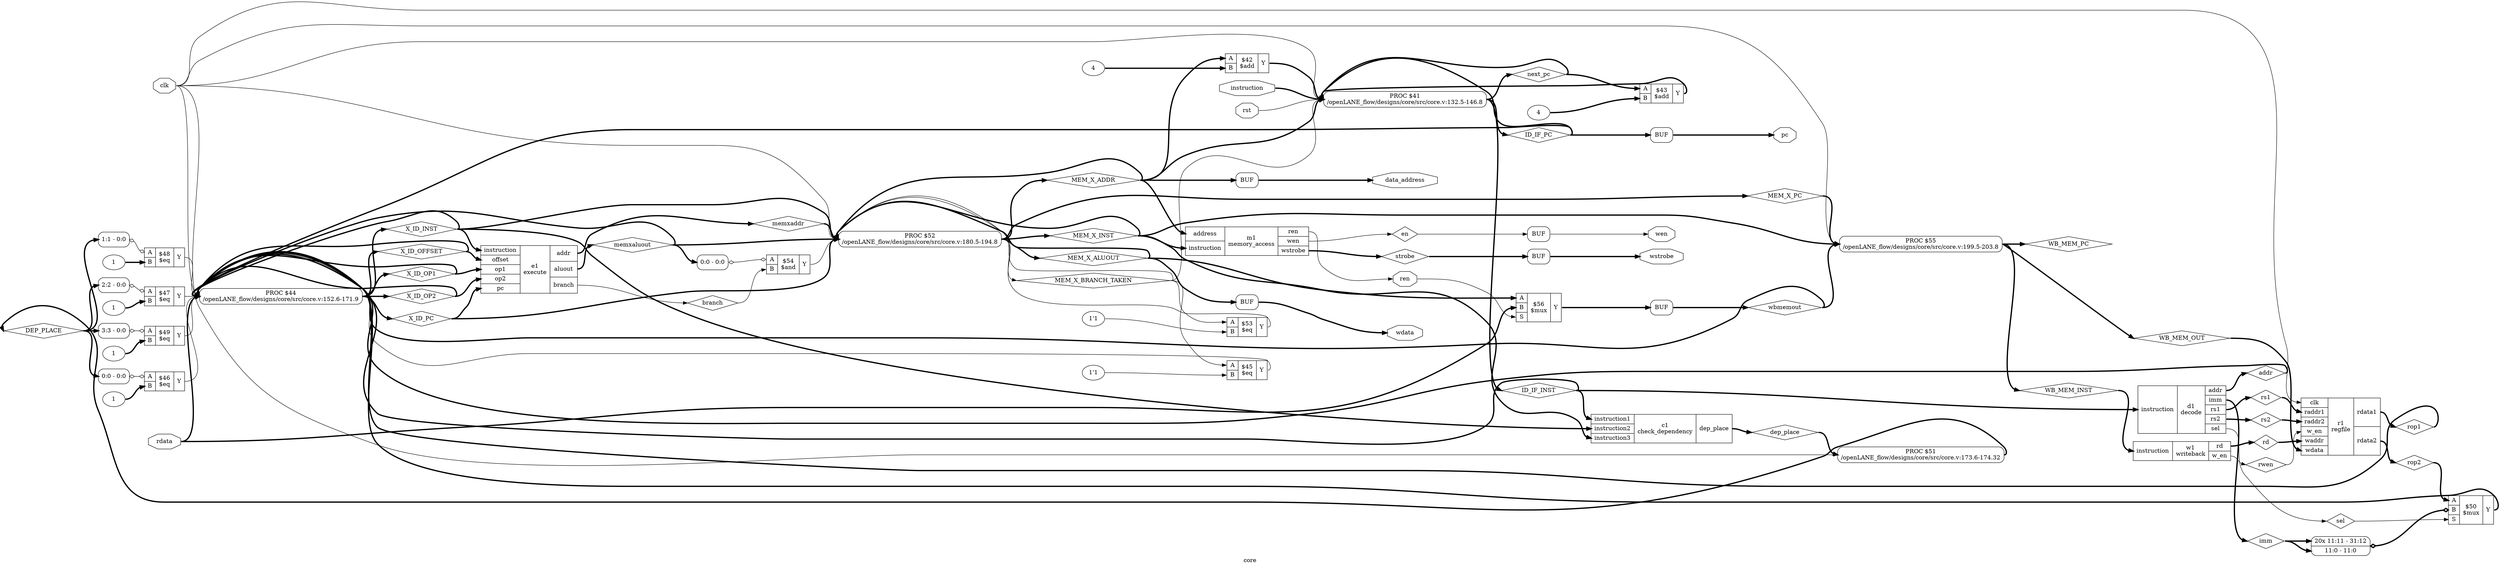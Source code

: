 digraph "core" {
label="core";
rankdir="LR";
remincross=true;
n29 [ shape=diamond, label="DEP_PLACE", color="black", fontcolor="black" ];
n30 [ shape=diamond, label="dep_place", color="black", fontcolor="black" ];
n31 [ shape=diamond, label="rwen", color="black", fontcolor="black" ];
n32 [ shape=diamond, label="rd", color="black", fontcolor="black" ];
n33 [ shape=diamond, label="WB_MEM_OUT", color="black", fontcolor="black" ];
n34 [ shape=diamond, label="WB_MEM_INST", color="black", fontcolor="black" ];
n35 [ shape=diamond, label="WB_MEM_PC", color="black", fontcolor="black" ];
n36 [ shape=diamond, label="en", color="black", fontcolor="black" ];
n37 [ shape=diamond, label="strobe", color="black", fontcolor="black" ];
n38 [ shape=diamond, label="wbmemout", color="black", fontcolor="black" ];
n39 [ shape=diamond, label="MEM_X_BRANCH_TAKEN", color="black", fontcolor="black" ];
n40 [ shape=diamond, label="MEM_X_PC", color="black", fontcolor="black" ];
n41 [ shape=diamond, label="MEM_X_ALUOUT", color="black", fontcolor="black" ];
n42 [ shape=diamond, label="MEM_X_INST", color="black", fontcolor="black" ];
n43 [ shape=diamond, label="MEM_X_ADDR", color="black", fontcolor="black" ];
n44 [ shape=diamond, label="branch", color="black", fontcolor="black" ];
n45 [ shape=diamond, label="memxaddr", color="black", fontcolor="black" ];
n46 [ shape=diamond, label="memxaluout", color="black", fontcolor="black" ];
n47 [ shape=diamond, label="X_ID_PC", color="black", fontcolor="black" ];
n48 [ shape=diamond, label="X_ID_OFFSET", color="black", fontcolor="black" ];
n49 [ shape=diamond, label="X_ID_OP2", color="black", fontcolor="black" ];
n50 [ shape=diamond, label="X_ID_OP1", color="black", fontcolor="black" ];
n51 [ shape=diamond, label="X_ID_INST", color="black", fontcolor="black" ];
n52 [ shape=diamond, label="sel", color="black", fontcolor="black" ];
n53 [ shape=diamond, label="rs2", color="black", fontcolor="black" ];
n54 [ shape=diamond, label="rs1", color="black", fontcolor="black" ];
n55 [ shape=diamond, label="imm", color="black", fontcolor="black" ];
n56 [ shape=diamond, label="rop2", color="black", fontcolor="black" ];
n57 [ shape=diamond, label="rop1", color="black", fontcolor="black" ];
n58 [ shape=diamond, label="addr", color="black", fontcolor="black" ];
n59 [ shape=diamond, label="next_pc", color="black", fontcolor="black" ];
n60 [ shape=diamond, label="ID_IF_PC", color="black", fontcolor="black" ];
n61 [ shape=diamond, label="ID_IF_INST", color="black", fontcolor="black" ];
n62 [ shape=octagon, label="ren", color="black", fontcolor="black" ];
n63 [ shape=octagon, label="wen", color="black", fontcolor="black" ];
n64 [ shape=octagon, label="wstrobe", color="black", fontcolor="black" ];
n65 [ shape=octagon, label="wdata", color="black", fontcolor="black" ];
n66 [ shape=octagon, label="data_address", color="black", fontcolor="black" ];
n67 [ shape=octagon, label="rdata", color="black", fontcolor="black" ];
n68 [ shape=octagon, label="pc", color="black", fontcolor="black" ];
n69 [ shape=octagon, label="instruction", color="black", fontcolor="black" ];
n70 [ shape=octagon, label="rst", color="black", fontcolor="black" ];
n71 [ shape=octagon, label="clk", color="black", fontcolor="black" ];
c76 [ shape=record, label="{{<p72> A|<p73> B|<p74> S}|$56\n$mux|{<p75> Y}}" ];
c77 [ shape=record, label="{{<p72> A|<p73> B}|$54\n$and|{<p75> Y}}" ];
x0 [ shape=record, style=rounded, label="<s0> 0:0 - 0:0 " ];
x0:e -> c77:p72:w [arrowhead=odiamond, arrowtail=odiamond, dir=both, color="black", label=""];
v1 [ label="1'1" ];
c78 [ shape=record, label="{{<p72> A|<p73> B}|$53\n$eq|{<p75> Y}}" ];
c79 [ shape=record, label="{{<p72> A|<p73> B|<p74> S}|$50\n$mux|{<p75> Y}}" ];
x2 [ shape=record, style=rounded, label="<s20> 20x 11:11 - 31:12 |<s0> 11:0 - 11:0 " ];
x2:e -> c79:p73:w [arrowhead=odiamond, arrowtail=odiamond, dir=both, color="black", style="setlinewidth(3)", label=""];
v3 [ label="1" ];
c80 [ shape=record, label="{{<p72> A|<p73> B}|$49\n$eq|{<p75> Y}}" ];
x4 [ shape=record, style=rounded, label="<s0> 3:3 - 0:0 " ];
x4:e -> c80:p72:w [arrowhead=odiamond, arrowtail=odiamond, dir=both, color="black", label=""];
v5 [ label="1" ];
c81 [ shape=record, label="{{<p72> A|<p73> B}|$48\n$eq|{<p75> Y}}" ];
x6 [ shape=record, style=rounded, label="<s0> 1:1 - 0:0 " ];
x6:e -> c81:p72:w [arrowhead=odiamond, arrowtail=odiamond, dir=both, color="black", label=""];
v7 [ label="1" ];
c82 [ shape=record, label="{{<p72> A|<p73> B}|$47\n$eq|{<p75> Y}}" ];
x8 [ shape=record, style=rounded, label="<s0> 2:2 - 0:0 " ];
x8:e -> c82:p72:w [arrowhead=odiamond, arrowtail=odiamond, dir=both, color="black", label=""];
v9 [ label="1" ];
c83 [ shape=record, label="{{<p72> A|<p73> B}|$46\n$eq|{<p75> Y}}" ];
x10 [ shape=record, style=rounded, label="<s0> 0:0 - 0:0 " ];
x10:e -> c83:p72:w [arrowhead=odiamond, arrowtail=odiamond, dir=both, color="black", label=""];
v11 [ label="1'1" ];
c84 [ shape=record, label="{{<p72> A|<p73> B}|$45\n$eq|{<p75> Y}}" ];
v12 [ label="4" ];
c85 [ shape=record, label="{{<p72> A|<p73> B}|$43\n$add|{<p75> Y}}" ];
v13 [ label="4" ];
c86 [ shape=record, label="{{<p72> A|<p73> B}|$42\n$add|{<p75> Y}}" ];
c88 [ shape=record, label="{{<p87> address|<p69> instruction}|m1\nmemory_access|{<p62> ren|<p63> wen|<p64> wstrobe}}" ];
c92 [ shape=record, label="{{<p89> instruction1|<p90> instruction2|<p91> instruction3}|c1\ncheck_dependency|{<p30> dep_place}}" ];
c94 [ shape=record, label="{{<p69> instruction}|w1\nwriteback|{<p32> rd|<p93> w_en}}" ];
c100 [ shape=record, label="{{<p71> clk|<p95> raddr1|<p96> raddr2|<p93> w_en|<p97> waddr|<p65> wdata}|r1\nregfile|{<p98> rdata1|<p99> rdata2}}" ];
c105 [ shape=record, label="{{<p69> instruction|<p101> offset|<p102> op1|<p103> op2|<p68> pc}|e1\nexecute|{<p58> addr|<p104> aluout|<p44> branch}}" ];
c106 [ shape=record, label="{{<p69> instruction}|d1\ndecode|{<p58> addr|<p55> imm|<p54> rs1|<p53> rs2|<p52> sel}}" ];
p14 [shape=box, style=rounded, label="PROC $55\n/openLANE_flow/designs/core/src/core.v:199.5-203.8"];
p15 [shape=box, style=rounded, label="PROC $52\n/openLANE_flow/designs/core/src/core.v:180.5-194.8"];
p16 [shape=box, style=rounded, label="PROC $51\n/openLANE_flow/designs/core/src/core.v:173.6-174.32"];
p17 [shape=box, style=rounded, label="PROC $44\n/openLANE_flow/designs/core/src/core.v:152.6-171.9"];
p18 [shape=box, style=rounded, label="PROC $41\n/openLANE_flow/designs/core/src/core.v:132.5-146.8"];
x19 [shape=box, style=rounded, label="BUF"];
x20 [shape=box, style=rounded, label="BUF"];
x21 [shape=box, style=rounded, label="BUF"];
x22 [shape=box, style=rounded, label="BUF"];
x23 [shape=box, style=rounded, label="BUF"];
x24 [shape=box, style=rounded, label="BUF"];
c76:p75:e -> x20:w:w [color="black", style="setlinewidth(3)", label=""];
c79:p75:e -> p17:w [color="black", style="setlinewidth(3)", label=""];
c80:p75:e -> p17:w [color="black", label=""];
c81:p75:e -> p17:w [color="black", label=""];
c82:p75:e -> p17:w [color="black", label=""];
c83:p75:e -> p17:w [color="black", label=""];
c84:p75:e -> p17:w [color="black", label=""];
c85:p75:e -> p18:w [color="black", style="setlinewidth(3)", label=""];
c86:p75:e -> p18:w [color="black", style="setlinewidth(3)", label=""];
p16:e -> n29:w [color="black", style="setlinewidth(3)", label=""];
n29:e -> x10:s0:w [color="black", style="setlinewidth(3)", label=""];
n29:e -> x4:s0:w [color="black", style="setlinewidth(3)", label=""];
n29:e -> x6:s0:w [color="black", style="setlinewidth(3)", label=""];
n29:e -> x8:s0:w [color="black", style="setlinewidth(3)", label=""];
c92:p30:e -> n30:w [color="black", style="setlinewidth(3)", label=""];
n30:e -> p16:w [color="black", style="setlinewidth(3)", label=""];
c94:p93:e -> n31:w [color="black", label=""];
n31:e -> c100:p93:w [color="black", label=""];
c94:p32:e -> n32:w [color="black", style="setlinewidth(3)", label=""];
n32:e -> c100:p97:w [color="black", style="setlinewidth(3)", label=""];
p14:e -> n33:w [color="black", style="setlinewidth(3)", label=""];
n33:e -> c100:p65:w [color="black", style="setlinewidth(3)", label=""];
p14:e -> n34:w [color="black", style="setlinewidth(3)", label=""];
n34:e -> c94:p69:w [color="black", style="setlinewidth(3)", label=""];
p14:e -> n35:w [color="black", style="setlinewidth(3)", label=""];
c88:p63:e -> n36:w [color="black", label=""];
n36:e -> x24:w:w [color="black", label=""];
c88:p64:e -> n37:w [color="black", style="setlinewidth(3)", label=""];
n37:e -> x23:w:w [color="black", style="setlinewidth(3)", label=""];
x20:e:e -> n38:w [color="black", style="setlinewidth(3)", label=""];
n38:e -> p14:w [color="black", style="setlinewidth(3)", label=""];
n38:e -> p17:w [color="black", style="setlinewidth(3)", label=""];
p15:e -> n39:w [color="black", label=""];
n39:e -> c78:p72:w [color="black", label=""];
n39:e -> c84:p72:w [color="black", label=""];
n39:e -> p15:w [color="black", label=""];
n39:e -> p18:w [color="black", label=""];
p15:e -> n40:w [color="black", style="setlinewidth(3)", label=""];
n40:e -> p14:w [color="black", style="setlinewidth(3)", label=""];
p15:e -> n41:w [color="black", style="setlinewidth(3)", label=""];
n41:e -> c76:p72:w [color="black", style="setlinewidth(3)", label=""];
n41:e -> p15:w [color="black", style="setlinewidth(3)", label=""];
n41:e -> x22:w:w [color="black", style="setlinewidth(3)", label=""];
p15:e -> n42:w [color="black", style="setlinewidth(3)", label=""];
n42:e -> c88:p69:w [color="black", style="setlinewidth(3)", label=""];
n42:e -> c92:p91:w [color="black", style="setlinewidth(3)", label=""];
n42:e -> p14:w [color="black", style="setlinewidth(3)", label=""];
n42:e -> p15:w [color="black", style="setlinewidth(3)", label=""];
p15:e -> n43:w [color="black", style="setlinewidth(3)", label=""];
n43:e -> c86:p72:w [color="black", style="setlinewidth(3)", label=""];
n43:e -> c88:p87:w [color="black", style="setlinewidth(3)", label=""];
n43:e -> p15:w [color="black", style="setlinewidth(3)", label=""];
n43:e -> p18:w [color="black", style="setlinewidth(3)", label=""];
n43:e -> x21:w:w [color="black", style="setlinewidth(3)", label=""];
c105:p44:e -> n44:w [color="black", label=""];
n44:e -> c77:p73:w [color="black", label=""];
c105:p58:e -> n45:w [color="black", style="setlinewidth(3)", label=""];
n45:e -> p15:w [color="black", style="setlinewidth(3)", label=""];
c105:p104:e -> n46:w [color="black", style="setlinewidth(3)", label=""];
n46:e -> p15:w [color="black", style="setlinewidth(3)", label=""];
n46:e -> p17:w [color="black", style="setlinewidth(3)", label=""];
n46:e -> x0:s0:w [color="black", style="setlinewidth(3)", label=""];
p17:e -> n47:w [color="black", style="setlinewidth(3)", label=""];
n47:e -> c105:p68:w [color="black", style="setlinewidth(3)", label=""];
n47:e -> p15:w [color="black", style="setlinewidth(3)", label=""];
p17:e -> n48:w [color="black", style="setlinewidth(3)", label=""];
n48:e -> c105:p101:w [color="black", style="setlinewidth(3)", label=""];
n48:e -> p17:w [color="black", style="setlinewidth(3)", label=""];
p17:e -> n49:w [color="black", style="setlinewidth(3)", label=""];
n49:e -> c105:p103:w [color="black", style="setlinewidth(3)", label=""];
n49:e -> p17:w [color="black", style="setlinewidth(3)", label=""];
c77:p75:e -> p15:w [color="black", label=""];
p17:e -> n50:w [color="black", style="setlinewidth(3)", label=""];
n50:e -> c105:p102:w [color="black", style="setlinewidth(3)", label=""];
n50:e -> p17:w [color="black", style="setlinewidth(3)", label=""];
p17:e -> n51:w [color="black", style="setlinewidth(3)", label=""];
n51:e -> c105:p69:w [color="black", style="setlinewidth(3)", label=""];
n51:e -> c92:p90:w [color="black", style="setlinewidth(3)", label=""];
n51:e -> p15:w [color="black", style="setlinewidth(3)", label=""];
n51:e -> p17:w [color="black", style="setlinewidth(3)", label=""];
c106:p52:e -> n52:w [color="black", label=""];
n52:e -> c79:p74:w [color="black", label=""];
c106:p53:e -> n53:w [color="black", style="setlinewidth(3)", label=""];
n53:e -> c100:p96:w [color="black", style="setlinewidth(3)", label=""];
c106:p54:e -> n54:w [color="black", style="setlinewidth(3)", label=""];
n54:e -> c100:p95:w [color="black", style="setlinewidth(3)", label=""];
c106:p55:e -> n55:w [color="black", style="setlinewidth(3)", label=""];
n55:e -> x2:s0:w [color="black", style="setlinewidth(3)", label=""];
n55:e -> x2:s20:w [color="black", style="setlinewidth(3)", label=""];
c100:p99:e -> n56:w [color="black", style="setlinewidth(3)", label=""];
n56:e -> c79:p72:w [color="black", style="setlinewidth(3)", label=""];
c100:p98:e -> n57:w [color="black", style="setlinewidth(3)", label=""];
n57:e -> p17:w [color="black", style="setlinewidth(3)", label=""];
c106:p58:e -> n58:w [color="black", style="setlinewidth(3)", label=""];
n58:e -> p17:w [color="black", style="setlinewidth(3)", label=""];
p18:e -> n59:w [color="black", style="setlinewidth(3)", label=""];
n59:e -> c85:p72:w [color="black", style="setlinewidth(3)", label=""];
n59:e -> p18:w [color="black", style="setlinewidth(3)", label=""];
c78:p75:e -> p15:w [color="black", label=""];
p18:e -> n60:w [color="black", style="setlinewidth(3)", label=""];
n60:e -> p17:w [color="black", style="setlinewidth(3)", label=""];
n60:e -> p18:w [color="black", style="setlinewidth(3)", label=""];
n60:e -> x19:w:w [color="black", style="setlinewidth(3)", label=""];
p18:e -> n61:w [color="black", style="setlinewidth(3)", label=""];
n61:e -> c106:p69:w [color="black", style="setlinewidth(3)", label=""];
n61:e -> c92:p89:w [color="black", style="setlinewidth(3)", label=""];
n61:e -> p17:w [color="black", style="setlinewidth(3)", label=""];
c88:p62:e -> n62:w [color="black", label=""];
n62:e -> c76:p74:w [color="black", label=""];
x24:e:e -> n63:w [color="black", label=""];
x23:e:e -> n64:w [color="black", style="setlinewidth(3)", label=""];
x22:e:e -> n65:w [color="black", style="setlinewidth(3)", label=""];
x21:e:e -> n66:w [color="black", style="setlinewidth(3)", label=""];
n67:e -> c76:p73:w [color="black", style="setlinewidth(3)", label=""];
n67:e -> p17:w [color="black", style="setlinewidth(3)", label=""];
x19:e:e -> n68:w [color="black", style="setlinewidth(3)", label=""];
n69:e -> p18:w [color="black", style="setlinewidth(3)", label=""];
n70:e -> p18:w [color="black", label=""];
n71:e -> c100:p71:w [color="black", label=""];
n71:e -> p14:w [color="black", label=""];
n71:e -> p15:w [color="black", label=""];
n71:e -> p16:w [color="black", label=""];
n71:e -> p17:w [color="black", label=""];
n71:e -> p18:w [color="black", label=""];
v1:e -> c78:p73:w [color="black", label=""];
v11:e -> c84:p73:w [color="black", label=""];
v12:e -> c85:p73:w [color="black", style="setlinewidth(3)", label=""];
v13:e -> c86:p73:w [color="black", style="setlinewidth(3)", label=""];
v3:e -> c80:p73:w [color="black", style="setlinewidth(3)", label=""];
v5:e -> c81:p73:w [color="black", style="setlinewidth(3)", label=""];
v7:e -> c82:p73:w [color="black", style="setlinewidth(3)", label=""];
v9:e -> c83:p73:w [color="black", style="setlinewidth(3)", label=""];
}
